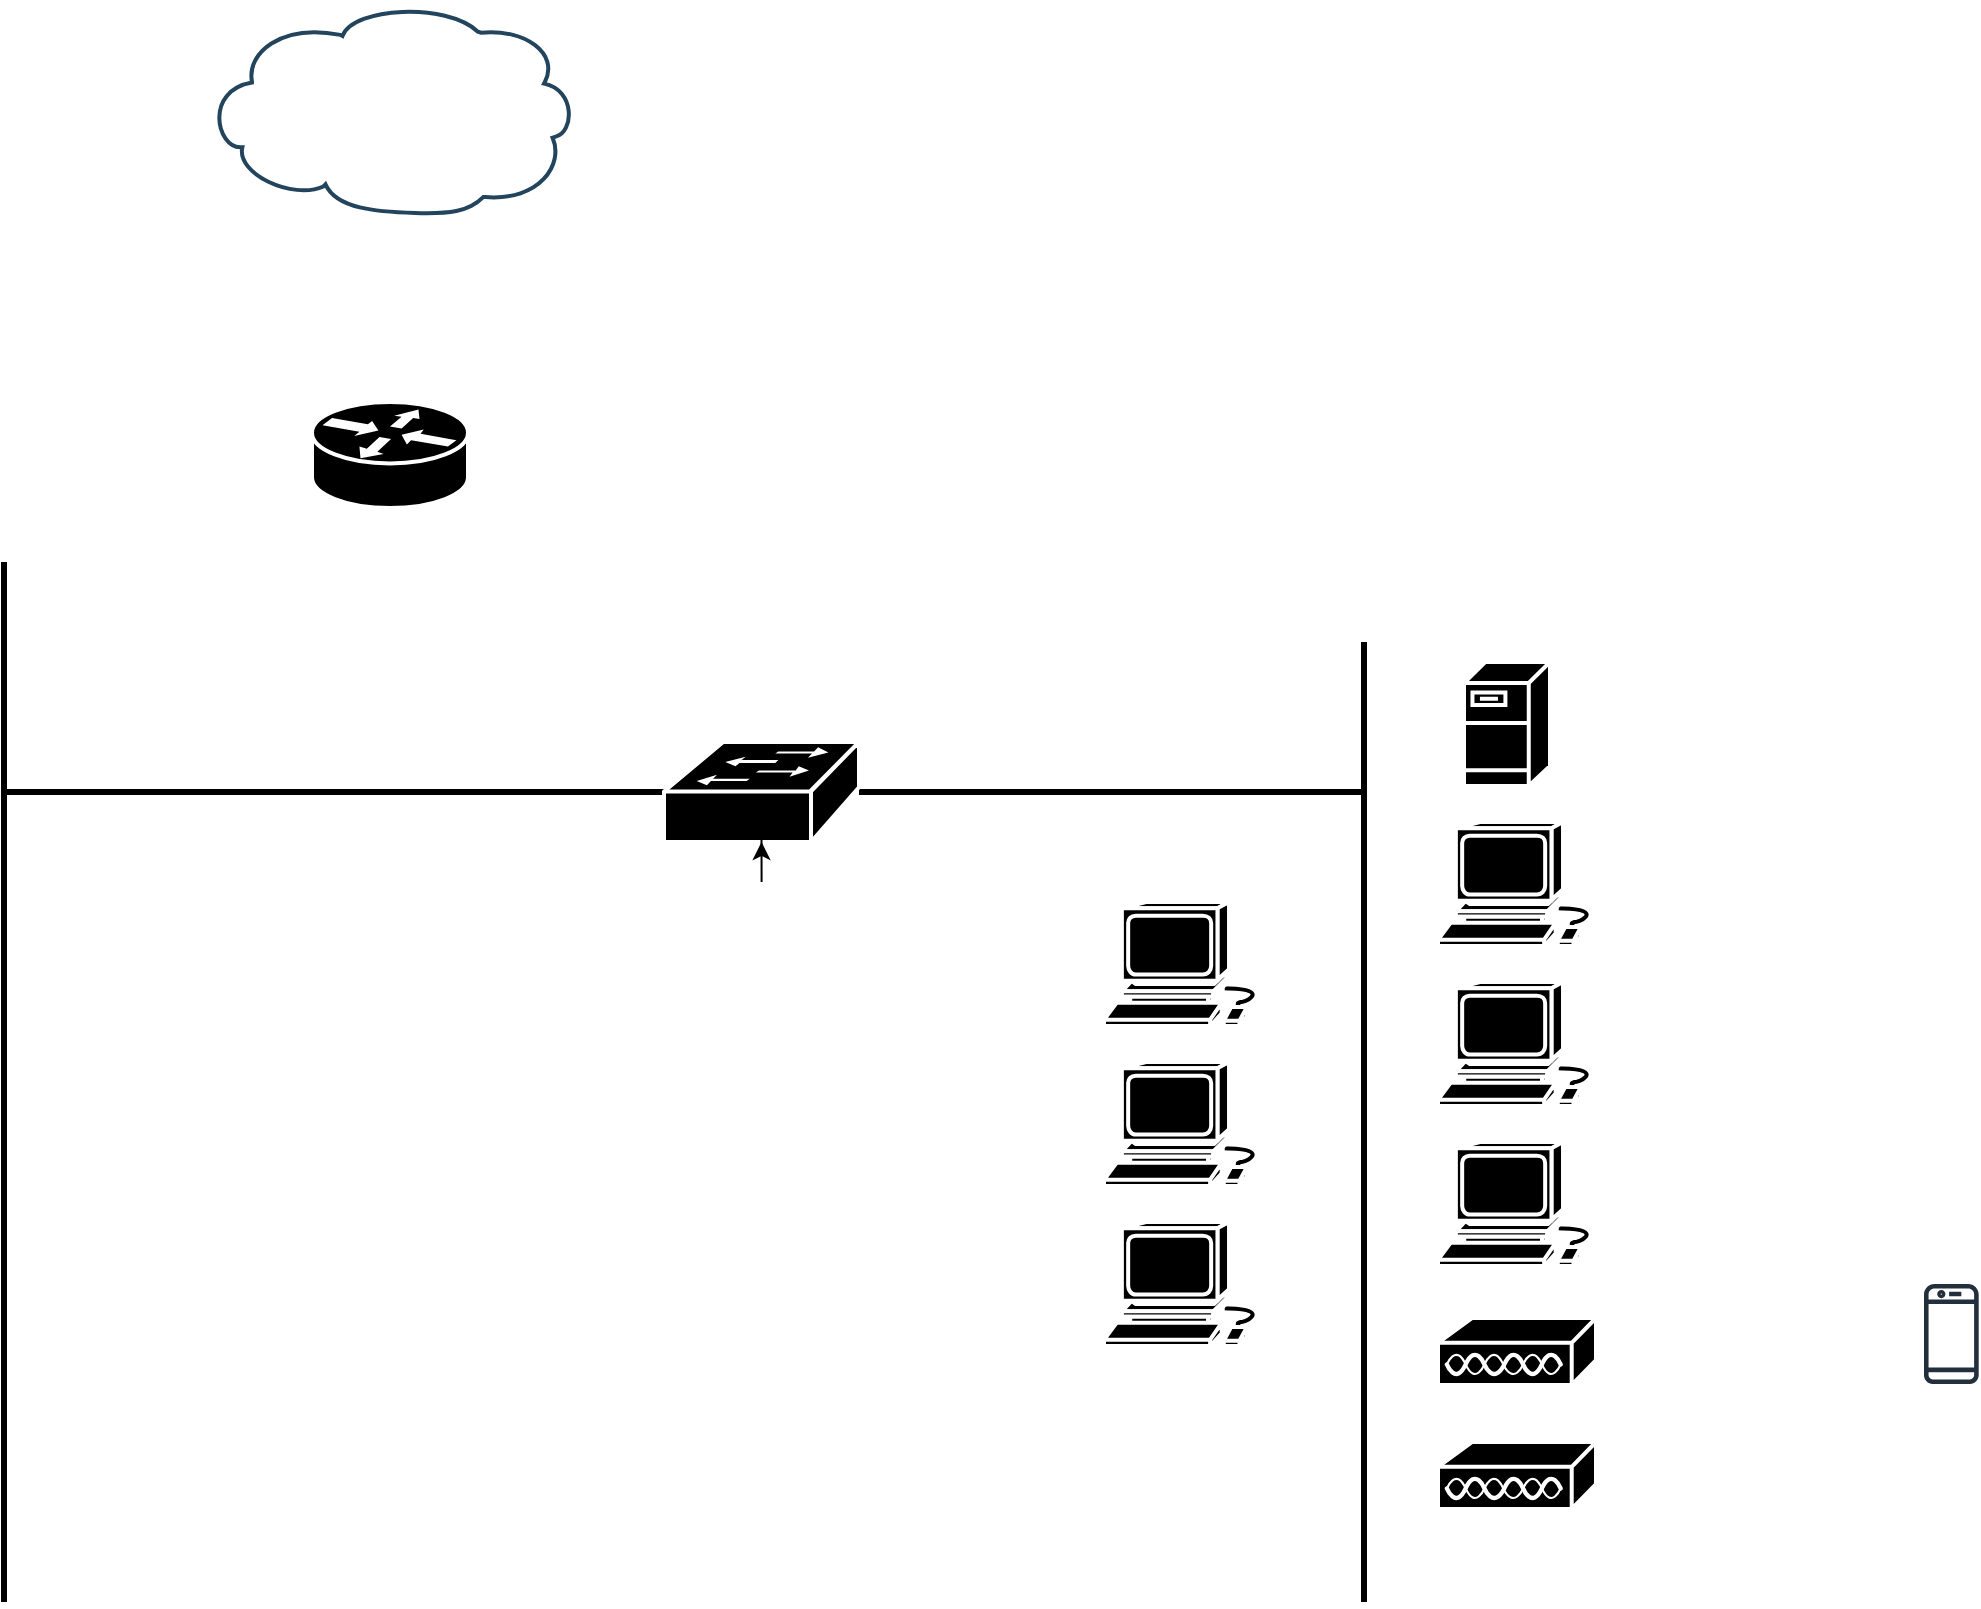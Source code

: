 <mxfile version="22.0.3" type="device">
  <diagram id="6a731a19-8d31-9384-78a2-239565b7b9f0" name="Page-1">
    <mxGraphModel dx="954" dy="1783" grid="1" gridSize="10" guides="1" tooltips="1" connect="1" arrows="1" fold="1" page="1" pageScale="1" pageWidth="827" pageHeight="1169" background="none" math="0" shadow="0">
      <root>
        <mxCell id="0" />
        <mxCell id="1" parent="0" />
        <mxCell id="2096" value="" style="shape=mxgraph.cisco.computers_and_peripherals.workstation;html=1;dashed=0;fillColor=#000000;strokeColor=#ffffff;strokeWidth=2;verticalLabelPosition=bottom;verticalAlign=top;fontFamily=Helvetica;fontSize=36;fontColor=#FFB366" parent="1" vertex="1">
          <mxGeometry x="710" y="-590" width="83" height="62" as="geometry" />
        </mxCell>
        <mxCell id="2104" value="" style="shape=mxgraph.cisco.servers.fileserver;html=1;dashed=0;fillColor=#000000;strokeColor=#ffffff;strokeWidth=2;verticalLabelPosition=bottom;verticalAlign=top;fontFamily=Helvetica;fontSize=36;fontColor=#FFB366" parent="1" vertex="1">
          <mxGeometry x="890" y="-710" width="43" height="62" as="geometry" />
        </mxCell>
        <mxCell id="dA31O947gkFZNaoTEP0Z-2266" style="edgeStyle=orthogonalEdgeStyle;rounded=0;orthogonalLoop=1;jettySize=auto;html=1;strokeWidth=3;endArrow=none;endFill=0;" parent="1" source="2107" edge="1">
          <mxGeometry relative="1" as="geometry">
            <mxPoint x="840" y="-645" as="targetPoint" />
          </mxGeometry>
        </mxCell>
        <mxCell id="dA31O947gkFZNaoTEP0Z-2267" style="edgeStyle=orthogonalEdgeStyle;rounded=0;orthogonalLoop=1;jettySize=auto;html=1;strokeWidth=3;endArrow=none;endFill=0;" parent="1" source="2107" edge="1">
          <mxGeometry relative="1" as="geometry">
            <mxPoint x="160" y="-645" as="targetPoint" />
          </mxGeometry>
        </mxCell>
        <mxCell id="2107" value="" style="shape=mxgraph.cisco.switches.workgroup_switch;html=1;dashed=0;fillColor=#000000;strokeColor=#ffffff;strokeWidth=2;verticalLabelPosition=bottom;verticalAlign=top;fontFamily=Helvetica;fontSize=36;fontColor=#FFB366" parent="1" vertex="1">
          <mxGeometry x="490" y="-670" width="97.5" height="50" as="geometry" />
        </mxCell>
        <mxCell id="2109" value="" style="shape=mxgraph.cisco.storage.cloud;html=1;dashed=0;strokeColor=#23445D;fillColor=#ffffff;strokeWidth=2;fontFamily=Helvetica;fontSize=24;fontColor=#23445D;align=center;fontStyle=1" parent="1" vertex="1">
          <mxGeometry x="260" y="-1040" width="186" height="106" as="geometry" />
        </mxCell>
        <mxCell id="2138" value="" style="shape=mxgraph.cisco.routers.router;html=1;dashed=0;fillColor=#000000;strokeColor=#ffffff;strokeWidth=2;verticalLabelPosition=bottom;verticalAlign=top;fontFamily=Helvetica;fontSize=36;fontColor=#FFB366" parent="1" vertex="1">
          <mxGeometry x="314" y="-840" width="78" height="53" as="geometry" />
        </mxCell>
        <mxCell id="2149" value="" style="shape=mxgraph.cisco.misc.access_point;html=1;dashed=0;fillColor=#000000;strokeColor=#ffffff;strokeWidth=2;verticalLabelPosition=bottom;verticalAlign=top;fontFamily=Helvetica;fontSize=36;fontColor=#FFB366" parent="1" vertex="1">
          <mxGeometry x="877" y="-320" width="79" height="34" as="geometry" />
        </mxCell>
        <mxCell id="dA31O947gkFZNaoTEP0Z-2260" value="" style="sketch=0;outlineConnect=0;fontColor=#232F3E;gradientColor=none;fillColor=#232F3D;strokeColor=none;dashed=0;verticalLabelPosition=bottom;verticalAlign=top;align=center;html=1;fontSize=12;fontStyle=0;aspect=fixed;pointerEvents=1;shape=mxgraph.aws4.mobile_client;" parent="1" vertex="1">
          <mxGeometry x="1120" y="-400" width="27.34" height="52" as="geometry" />
        </mxCell>
        <mxCell id="dA31O947gkFZNaoTEP0Z-2261" value="" style="shape=mxgraph.cisco.misc.access_point;html=1;dashed=0;fillColor=#000000;strokeColor=#ffffff;strokeWidth=2;verticalLabelPosition=bottom;verticalAlign=top;fontFamily=Helvetica;fontSize=36;fontColor=#FFB366" parent="1" vertex="1">
          <mxGeometry x="877" y="-382" width="79" height="34" as="geometry" />
        </mxCell>
        <mxCell id="dA31O947gkFZNaoTEP0Z-2263" value="" style="endArrow=none;html=1;rounded=0;strokeWidth=3;" parent="1" edge="1">
          <mxGeometry width="50" height="50" relative="1" as="geometry">
            <mxPoint x="160" y="-240" as="sourcePoint" />
            <mxPoint x="160" y="-760" as="targetPoint" />
          </mxGeometry>
        </mxCell>
        <mxCell id="dA31O947gkFZNaoTEP0Z-2264" value="" style="endArrow=none;html=1;rounded=0;strokeWidth=3;" parent="1" edge="1">
          <mxGeometry width="50" height="50" relative="1" as="geometry">
            <mxPoint x="840" y="-240" as="sourcePoint" />
            <mxPoint x="840" y="-720" as="targetPoint" />
          </mxGeometry>
        </mxCell>
        <mxCell id="dA31O947gkFZNaoTEP0Z-2268" value="" style="shape=mxgraph.cisco.computers_and_peripherals.workstation;html=1;dashed=0;fillColor=#000000;strokeColor=#ffffff;strokeWidth=2;verticalLabelPosition=bottom;verticalAlign=top;fontFamily=Helvetica;fontSize=36;fontColor=#FFB366" parent="1" vertex="1">
          <mxGeometry x="877" y="-630" width="83" height="62" as="geometry" />
        </mxCell>
        <mxCell id="dA31O947gkFZNaoTEP0Z-2269" value="" style="shape=mxgraph.cisco.computers_and_peripherals.workstation;html=1;dashed=0;fillColor=#000000;strokeColor=#ffffff;strokeWidth=2;verticalLabelPosition=bottom;verticalAlign=top;fontFamily=Helvetica;fontSize=36;fontColor=#FFB366" parent="1" vertex="1">
          <mxGeometry x="877" y="-550" width="83" height="62" as="geometry" />
        </mxCell>
        <mxCell id="dA31O947gkFZNaoTEP0Z-2270" value="" style="shape=mxgraph.cisco.computers_and_peripherals.workstation;html=1;dashed=0;fillColor=#000000;strokeColor=#ffffff;strokeWidth=2;verticalLabelPosition=bottom;verticalAlign=top;fontFamily=Helvetica;fontSize=36;fontColor=#FFB366" parent="1" vertex="1">
          <mxGeometry x="710" y="-510" width="83" height="62" as="geometry" />
        </mxCell>
        <mxCell id="dA31O947gkFZNaoTEP0Z-2271" value="" style="shape=mxgraph.cisco.computers_and_peripherals.workstation;html=1;dashed=0;fillColor=#000000;strokeColor=#ffffff;strokeWidth=2;verticalLabelPosition=bottom;verticalAlign=top;fontFamily=Helvetica;fontSize=36;fontColor=#FFB366" parent="1" vertex="1">
          <mxGeometry x="877" y="-470" width="83" height="62" as="geometry" />
        </mxCell>
        <mxCell id="dA31O947gkFZNaoTEP0Z-2272" value="" style="shape=mxgraph.cisco.computers_and_peripherals.workstation;html=1;dashed=0;fillColor=#000000;strokeColor=#ffffff;strokeWidth=2;verticalLabelPosition=bottom;verticalAlign=top;fontFamily=Helvetica;fontSize=36;fontColor=#FFB366" parent="1" vertex="1">
          <mxGeometry x="710" y="-430" width="83" height="62" as="geometry" />
        </mxCell>
        <mxCell id="dA31O947gkFZNaoTEP0Z-2275" style="edgeStyle=orthogonalEdgeStyle;rounded=0;orthogonalLoop=1;jettySize=auto;html=1;exitX=0.5;exitY=0.98;exitDx=0;exitDy=0;exitPerimeter=0;" parent="1" source="2107" target="2107" edge="1">
          <mxGeometry relative="1" as="geometry" />
        </mxCell>
      </root>
    </mxGraphModel>
  </diagram>
</mxfile>
